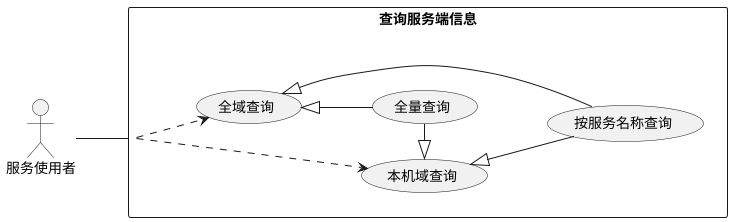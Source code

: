 @startuml
left to right direction
skinparam packageStyle rectangle
actor 服务使用者
rectangle 查询服务端信息 {
服务使用者 -- (查询服务端信息)
(查询服务端信息) .-> (本机域查询) 
(查询服务端信息) .-> (全域查询) 
(本机域查询) <|- (全量查询) 
(全域查询) <|-- (全量查询) 
(本机域查询) <|-- (按服务名称查询) 
(全域查询) <|- (按服务名称查询)  
}
@enduml


